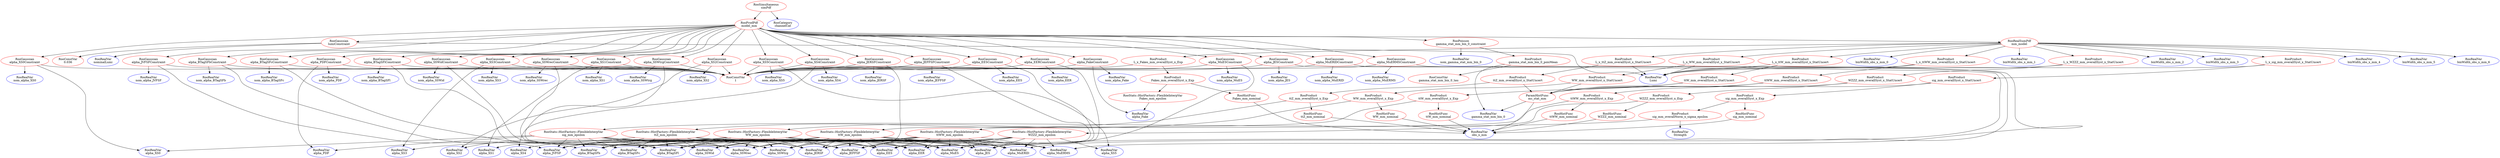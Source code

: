digraph simPdf{
"simPdf" [ color=red, label="RooSimultaneous
simPdf"];
"model_mm" [ color=red, label="RooProdPdf
model_mm"];
"lumiConstraint" [ color=red, label="RooGaussian
lumiConstraint"];
"0.036" [ color=red, label="RooConstVar
0.036"];
"Lumi" [ color=blue, label="RooRealVar
Lumi"];
"nominalLumi" [ color=blue, label="RooRealVar
nominalLumi"];
"alpha_XS0Constraint" [ color=red, label="RooGaussian
alpha_XS0Constraint"];
"1" [ color=red, label="RooConstVar
1"];
"alpha_XS0" [ color=blue, label="RooRealVar
alpha_XS0"];
"nom_alpha_XS0" [ color=blue, label="RooRealVar
nom_alpha_XS0"];
"alpha_JVFSFConstraint" [ color=red, label="RooGaussian
alpha_JVFSFConstraint"];
"alpha_JVFSF" [ color=blue, label="RooRealVar
alpha_JVFSF"];
"nom_alpha_JVFSF" [ color=blue, label="RooRealVar
nom_alpha_JVFSF"];
"alpha_BTagSFbConstraint" [ color=red, label="RooGaussian
alpha_BTagSFbConstraint"];
"alpha_BTagSFb" [ color=blue, label="RooRealVar
alpha_BTagSFb"];
"nom_alpha_BTagSFb" [ color=blue, label="RooRealVar
nom_alpha_BTagSFb"];
"alpha_BTagSFcConstraint" [ color=red, label="RooGaussian
alpha_BTagSFcConstraint"];
"alpha_BTagSFc" [ color=blue, label="RooRealVar
alpha_BTagSFc"];
"nom_alpha_BTagSFc" [ color=blue, label="RooRealVar
nom_alpha_BTagSFc"];
"alpha_BTagSFlConstraint" [ color=red, label="RooGaussian
alpha_BTagSFlConstraint"];
"alpha_BTagSFl" [ color=blue, label="RooRealVar
alpha_BTagSFl"];
"nom_alpha_BTagSFl" [ color=blue, label="RooRealVar
nom_alpha_BTagSFl"];
"alpha_SSWidConstraint" [ color=red, label="RooGaussian
alpha_SSWidConstraint"];
"alpha_SSWid" [ color=blue, label="RooRealVar
alpha_SSWid"];
"nom_alpha_SSWid" [ color=blue, label="RooRealVar
nom_alpha_SSWid"];
"alpha_SSWrecConstraint" [ color=red, label="RooGaussian
alpha_SSWrecConstraint"];
"alpha_SSWrec" [ color=blue, label="RooRealVar
alpha_SSWrec"];
"nom_alpha_SSWrec" [ color=blue, label="RooRealVar
nom_alpha_SSWrec"];
"alpha_SSWtrgConstraint" [ color=red, label="RooGaussian
alpha_SSWtrgConstraint"];
"alpha_SSWtrg" [ color=blue, label="RooRealVar
alpha_SSWtrg"];
"nom_alpha_SSWtrg" [ color=blue, label="RooRealVar
nom_alpha_SSWtrg"];
"alpha_JERSFConstraint" [ color=red, label="RooGaussian
alpha_JERSFConstraint"];
"alpha_JERSF" [ color=blue, label="RooRealVar
alpha_JERSF"];
"nom_alpha_JERSF" [ color=blue, label="RooRealVar
nom_alpha_JERSF"];
"alpha_JEFFSFConstraint" [ color=red, label="RooGaussian
alpha_JEFFSFConstraint"];
"alpha_JEFFSF" [ color=blue, label="RooRealVar
alpha_JEFFSF"];
"nom_alpha_JEFFSF" [ color=blue, label="RooRealVar
nom_alpha_JEFFSF"];
"alpha_EESConstraint" [ color=red, label="RooGaussian
alpha_EESConstraint"];
"alpha_EES" [ color=blue, label="RooRealVar
alpha_EES"];
"nom_alpha_EES" [ color=blue, label="RooRealVar
nom_alpha_EES"];
"alpha_EERConstraint" [ color=red, label="RooGaussian
alpha_EERConstraint"];
"alpha_EER" [ color=blue, label="RooRealVar
alpha_EER"];
"nom_alpha_EER" [ color=blue, label="RooRealVar
nom_alpha_EER"];
"alpha_MuESConstraint" [ color=red, label="RooGaussian
alpha_MuESConstraint"];
"alpha_MuES" [ color=blue, label="RooRealVar
alpha_MuES"];
"nom_alpha_MuES" [ color=blue, label="RooRealVar
nom_alpha_MuES"];
"alpha_JESConstraint" [ color=red, label="RooGaussian
alpha_JESConstraint"];
"alpha_JES" [ color=blue, label="RooRealVar
alpha_JES"];
"nom_alpha_JES" [ color=blue, label="RooRealVar
nom_alpha_JES"];
"alpha_MuERIDConstraint" [ color=red, label="RooGaussian
alpha_MuERIDConstraint"];
"alpha_MuERID" [ color=blue, label="RooRealVar
alpha_MuERID"];
"nom_alpha_MuERID" [ color=blue, label="RooRealVar
nom_alpha_MuERID"];
"alpha_MuERMSConstraint" [ color=red, label="RooGaussian
alpha_MuERMSConstraint"];
"alpha_MuERMS" [ color=blue, label="RooRealVar
alpha_MuERMS"];
"nom_alpha_MuERMS" [ color=blue, label="RooRealVar
nom_alpha_MuERMS"];
"alpha_PDFConstraint" [ color=red, label="RooGaussian
alpha_PDFConstraint"];
"alpha_PDF" [ color=blue, label="RooRealVar
alpha_PDF"];
"nom_alpha_PDF" [ color=blue, label="RooRealVar
nom_alpha_PDF"];
"alpha_FakeConstraint" [ color=red, label="RooGaussian
alpha_FakeConstraint"];
"alpha_Fake" [ color=blue, label="RooRealVar
alpha_Fake"];
"nom_alpha_Fake" [ color=blue, label="RooRealVar
nom_alpha_Fake"];
"alpha_XS5Constraint" [ color=red, label="RooGaussian
alpha_XS5Constraint"];
"alpha_XS5" [ color=blue, label="RooRealVar
alpha_XS5"];
"nom_alpha_XS5" [ color=blue, label="RooRealVar
nom_alpha_XS5"];
"alpha_XS3Constraint" [ color=red, label="RooGaussian
alpha_XS3Constraint"];
"alpha_XS3" [ color=blue, label="RooRealVar
alpha_XS3"];
"nom_alpha_XS3" [ color=blue, label="RooRealVar
nom_alpha_XS3"];
"alpha_XS1Constraint" [ color=red, label="RooGaussian
alpha_XS1Constraint"];
"alpha_XS1" [ color=blue, label="RooRealVar
alpha_XS1"];
"nom_alpha_XS1" [ color=blue, label="RooRealVar
nom_alpha_XS1"];
"alpha_XS2Constraint" [ color=red, label="RooGaussian
alpha_XS2Constraint"];
"alpha_XS2" [ color=blue, label="RooRealVar
alpha_XS2"];
"nom_alpha_XS2" [ color=blue, label="RooRealVar
nom_alpha_XS2"];
"alpha_XS4Constraint" [ color=red, label="RooGaussian
alpha_XS4Constraint"];
"alpha_XS4" [ color=blue, label="RooRealVar
alpha_XS4"];
"nom_alpha_XS4" [ color=blue, label="RooRealVar
nom_alpha_XS4"];
"gamma_stat_mm_bin_0_constraint" [ color=red, label="RooPoisson
gamma_stat_mm_bin_0_constraint"];
"gamma_stat_mm_bin_0_poisMean" [ color=red, label="RooProduct
gamma_stat_mm_bin_0_poisMean"];
"gamma_stat_mm_bin_0_tau" [ color=red, label="RooConstVar
gamma_stat_mm_bin_0_tau"];
"gamma_stat_mm_bin_0" [ color=blue, label="RooRealVar
gamma_stat_mm_bin_0"];
"nom_gamma_stat_mm_bin_0" [ color=blue, label="RooRealVar
nom_gamma_stat_mm_bin_0"];
"mm_model" [ color=red, label="RooRealSumPdf
mm_model"];
"L_x_sig_mm_overallSyst_x_StatUncert" [ color=red, label="RooProduct
L_x_sig_mm_overallSyst_x_StatUncert"];
"sig_mm_overallSyst_x_StatUncert" [ color=red, label="RooProduct
sig_mm_overallSyst_x_StatUncert"];
"mc_stat_mm" [ color=red, label="ParamHistFunc
mc_stat_mm"];
"obs_x_mm" [ color=blue, label="RooRealVar
obs_x_mm"];
"sig_mm_overallSyst_x_Exp" [ color=red, label="RooProduct
sig_mm_overallSyst_x_Exp"];
"sig_mm_nominal" [ color=red, label="RooHistFunc
sig_mm_nominal"];
"sig_mm_overallNorm_x_sigma_epsilon" [ color=red, label="RooProduct
sig_mm_overallNorm_x_sigma_epsilon"];
"Strength" [ color=blue, label="RooRealVar
Strength"];
"sig_mm_epsilon" [ color=red, label="RooStats::HistFactory::FlexibleInterpVar
sig_mm_epsilon"];
"binWidth_obs_x_mm_0" [ color=blue, label="RooRealVar
binWidth_obs_x_mm_0"];
"L_x_Fakes_mm_overallSyst_x_Exp" [ color=red, label="RooProduct
L_x_Fakes_mm_overallSyst_x_Exp"];
"Fakes_mm_overallSyst_x_Exp" [ color=red, label="RooProduct
Fakes_mm_overallSyst_x_Exp"];
"Fakes_mm_nominal" [ color=red, label="RooHistFunc
Fakes_mm_nominal"];
"Fakes_mm_epsilon" [ color=red, label="RooStats::HistFactory::FlexibleInterpVar
Fakes_mm_epsilon"];
"binWidth_obs_x_mm_1" [ color=blue, label="RooRealVar
binWidth_obs_x_mm_1"];
"L_x_WZZZ_mm_overallSyst_x_StatUncert" [ color=red, label="RooProduct
L_x_WZZZ_mm_overallSyst_x_StatUncert"];
"WZZZ_mm_overallSyst_x_StatUncert" [ color=red, label="RooProduct
WZZZ_mm_overallSyst_x_StatUncert"];
"WZZZ_mm_overallSyst_x_Exp" [ color=red, label="RooProduct
WZZZ_mm_overallSyst_x_Exp"];
"WZZZ_mm_nominal" [ color=red, label="RooHistFunc
WZZZ_mm_nominal"];
"WZZZ_mm_epsilon" [ color=red, label="RooStats::HistFactory::FlexibleInterpVar
WZZZ_mm_epsilon"];
"binWidth_obs_x_mm_2" [ color=blue, label="RooRealVar
binWidth_obs_x_mm_2"];
"L_x_WW_mm_overallSyst_x_StatUncert" [ color=red, label="RooProduct
L_x_WW_mm_overallSyst_x_StatUncert"];
"WW_mm_overallSyst_x_StatUncert" [ color=red, label="RooProduct
WW_mm_overallSyst_x_StatUncert"];
"WW_mm_overallSyst_x_Exp" [ color=red, label="RooProduct
WW_mm_overallSyst_x_Exp"];
"WW_mm_nominal" [ color=red, label="RooHistFunc
WW_mm_nominal"];
"WW_mm_epsilon" [ color=red, label="RooStats::HistFactory::FlexibleInterpVar
WW_mm_epsilon"];
"binWidth_obs_x_mm_3" [ color=blue, label="RooRealVar
binWidth_obs_x_mm_3"];
"L_x_ttW_mm_overallSyst_x_StatUncert" [ color=red, label="RooProduct
L_x_ttW_mm_overallSyst_x_StatUncert"];
"ttW_mm_overallSyst_x_StatUncert" [ color=red, label="RooProduct
ttW_mm_overallSyst_x_StatUncert"];
"ttW_mm_overallSyst_x_Exp" [ color=red, label="RooProduct
ttW_mm_overallSyst_x_Exp"];
"ttW_mm_nominal" [ color=red, label="RooHistFunc
ttW_mm_nominal"];
"ttW_mm_epsilon" [ color=red, label="RooStats::HistFactory::FlexibleInterpVar
ttW_mm_epsilon"];
"binWidth_obs_x_mm_4" [ color=blue, label="RooRealVar
binWidth_obs_x_mm_4"];
"L_x_ttZ_mm_overallSyst_x_StatUncert" [ color=red, label="RooProduct
L_x_ttZ_mm_overallSyst_x_StatUncert"];
"ttZ_mm_overallSyst_x_StatUncert" [ color=red, label="RooProduct
ttZ_mm_overallSyst_x_StatUncert"];
"ttZ_mm_overallSyst_x_Exp" [ color=red, label="RooProduct
ttZ_mm_overallSyst_x_Exp"];
"ttZ_mm_nominal" [ color=red, label="RooHistFunc
ttZ_mm_nominal"];
"ttZ_mm_epsilon" [ color=red, label="RooStats::HistFactory::FlexibleInterpVar
ttZ_mm_epsilon"];
"binWidth_obs_x_mm_5" [ color=blue, label="RooRealVar
binWidth_obs_x_mm_5"];
"L_x_ttWW_mm_overallSyst_x_StatUncert" [ color=red, label="RooProduct
L_x_ttWW_mm_overallSyst_x_StatUncert"];
"ttWW_mm_overallSyst_x_StatUncert" [ color=red, label="RooProduct
ttWW_mm_overallSyst_x_StatUncert"];
"ttWW_mm_overallSyst_x_Exp" [ color=red, label="RooProduct
ttWW_mm_overallSyst_x_Exp"];
"ttWW_mm_nominal" [ color=red, label="RooHistFunc
ttWW_mm_nominal"];
"ttWW_mm_epsilon" [ color=red, label="RooStats::HistFactory::FlexibleInterpVar
ttWW_mm_epsilon"];
"binWidth_obs_x_mm_6" [ color=blue, label="RooRealVar
binWidth_obs_x_mm_6"];
"channelCat" [ color=blue, label="RooCategory
channelCat"];
"simPdf" -> "channelCat";
"simPdf" -> "model_mm";
"model_mm" -> "lumiConstraint";
"model_mm" -> "gamma_stat_mm_bin_0_constraint";
"model_mm" -> "alpha_XS0Constraint";
"model_mm" -> "alpha_JVFSFConstraint";
"model_mm" -> "alpha_XS5Constraint";
"model_mm" -> "alpha_BTagSFbConstraint";
"model_mm" -> "alpha_XS3Constraint";
"model_mm" -> "alpha_BTagSFcConstraint";
"model_mm" -> "alpha_XS1Constraint";
"model_mm" -> "alpha_BTagSFlConstraint";
"model_mm" -> "alpha_XS2Constraint";
"model_mm" -> "alpha_SSWidConstraint";
"model_mm" -> "alpha_XS4Constraint";
"model_mm" -> "alpha_SSWrecConstraint";
"model_mm" -> "alpha_SSWtrgConstraint";
"model_mm" -> "alpha_JERSFConstraint";
"model_mm" -> "alpha_JEFFSFConstraint";
"model_mm" -> "alpha_EESConstraint";
"model_mm" -> "alpha_EERConstraint";
"model_mm" -> "alpha_MuESConstraint";
"model_mm" -> "alpha_JESConstraint";
"model_mm" -> "alpha_MuERIDConstraint";
"model_mm" -> "alpha_MuERMSConstraint";
"model_mm" -> "mm_model";
"model_mm" -> "alpha_FakeConstraint";
"model_mm" -> "alpha_PDFConstraint";
"lumiConstraint" -> "nominalLumi";
"lumiConstraint" -> "0.036";
"lumiConstraint" -> "Lumi";
"L_x_sig_mm_overallSyst_x_StatUncert" -> "Lumi";
"L_x_sig_mm_overallSyst_x_StatUncert" -> "sig_mm_overallSyst_x_StatUncert";
"sig_mm_overallSyst_x_StatUncert" -> "mc_stat_mm";
"sig_mm_overallSyst_x_StatUncert" -> "sig_mm_overallSyst_x_Exp";
"mc_stat_mm" -> "gamma_stat_mm_bin_0";
"mc_stat_mm" -> "obs_x_mm";
"gamma_stat_mm_bin_0_poisMean" -> "gamma_stat_mm_bin_0";
"gamma_stat_mm_bin_0_poisMean" -> "gamma_stat_mm_bin_0_tau";
"gamma_stat_mm_bin_0_constraint" -> "gamma_stat_mm_bin_0_poisMean";
"gamma_stat_mm_bin_0_constraint" -> "nom_gamma_stat_mm_bin_0";
"sig_mm_nominal" -> "obs_x_mm";
"sig_mm_overallSyst_x_Exp" -> "sig_mm_nominal";
"sig_mm_overallSyst_x_Exp" -> "sig_mm_overallNorm_x_sigma_epsilon";
"sig_mm_overallNorm_x_sigma_epsilon" -> "Strength";
"sig_mm_overallNorm_x_sigma_epsilon" -> "sig_mm_epsilon";
"sig_mm_epsilon" -> "alpha_XS0";
"sig_mm_epsilon" -> "alpha_JVFSF";
"sig_mm_epsilon" -> "alpha_BTagSFb";
"sig_mm_epsilon" -> "alpha_BTagSFc";
"sig_mm_epsilon" -> "alpha_BTagSFl";
"sig_mm_epsilon" -> "alpha_SSWid";
"sig_mm_epsilon" -> "alpha_SSWrec";
"sig_mm_epsilon" -> "alpha_SSWtrg";
"sig_mm_epsilon" -> "alpha_JERSF";
"sig_mm_epsilon" -> "alpha_JEFFSF";
"sig_mm_epsilon" -> "alpha_EES";
"sig_mm_epsilon" -> "alpha_EER";
"sig_mm_epsilon" -> "alpha_MuES";
"sig_mm_epsilon" -> "alpha_JES";
"sig_mm_epsilon" -> "alpha_MuERID";
"sig_mm_epsilon" -> "alpha_MuERMS";
"sig_mm_epsilon" -> "alpha_PDF";
"alpha_XS0Constraint" -> "alpha_XS0";
"alpha_XS0Constraint" -> "1";
"alpha_XS0Constraint" -> "nom_alpha_XS0";
"alpha_JVFSFConstraint" -> "1";
"alpha_JVFSFConstraint" -> "alpha_JVFSF";
"alpha_JVFSFConstraint" -> "nom_alpha_JVFSF";
"WZZZ_mm_epsilon" -> "alpha_JVFSF";
"WZZZ_mm_epsilon" -> "alpha_XS5";
"WZZZ_mm_epsilon" -> "alpha_BTagSFb";
"WZZZ_mm_epsilon" -> "alpha_BTagSFc";
"WZZZ_mm_epsilon" -> "alpha_BTagSFl";
"WZZZ_mm_epsilon" -> "alpha_SSWid";
"WZZZ_mm_epsilon" -> "alpha_SSWrec";
"WZZZ_mm_epsilon" -> "alpha_SSWtrg";
"WZZZ_mm_epsilon" -> "alpha_JERSF";
"WZZZ_mm_epsilon" -> "alpha_JEFFSF";
"WZZZ_mm_epsilon" -> "alpha_EES";
"WZZZ_mm_epsilon" -> "alpha_EER";
"WZZZ_mm_epsilon" -> "alpha_MuES";
"WZZZ_mm_epsilon" -> "alpha_JES";
"WZZZ_mm_epsilon" -> "alpha_MuERID";
"WZZZ_mm_epsilon" -> "alpha_MuERMS";
"alpha_XS5Constraint" -> "1";
"alpha_XS5Constraint" -> "alpha_XS5";
"alpha_XS5Constraint" -> "nom_alpha_XS5";
"alpha_BTagSFbConstraint" -> "1";
"alpha_BTagSFbConstraint" -> "alpha_BTagSFb";
"alpha_BTagSFbConstraint" -> "nom_alpha_BTagSFb";
"WW_mm_epsilon" -> "alpha_JVFSF";
"WW_mm_epsilon" -> "alpha_BTagSFb";
"WW_mm_epsilon" -> "alpha_XS3";
"WW_mm_epsilon" -> "alpha_BTagSFc";
"WW_mm_epsilon" -> "alpha_BTagSFl";
"WW_mm_epsilon" -> "alpha_SSWid";
"WW_mm_epsilon" -> "alpha_SSWrec";
"WW_mm_epsilon" -> "alpha_SSWtrg";
"WW_mm_epsilon" -> "alpha_JERSF";
"WW_mm_epsilon" -> "alpha_JEFFSF";
"WW_mm_epsilon" -> "alpha_EES";
"WW_mm_epsilon" -> "alpha_EER";
"WW_mm_epsilon" -> "alpha_MuES";
"WW_mm_epsilon" -> "alpha_JES";
"WW_mm_epsilon" -> "alpha_MuERID";
"WW_mm_epsilon" -> "alpha_MuERMS";
"alpha_XS3Constraint" -> "1";
"alpha_XS3Constraint" -> "alpha_XS3";
"alpha_XS3Constraint" -> "nom_alpha_XS3";
"alpha_BTagSFcConstraint" -> "1";
"alpha_BTagSFcConstraint" -> "alpha_BTagSFc";
"alpha_BTagSFcConstraint" -> "nom_alpha_BTagSFc";
"ttW_mm_epsilon" -> "alpha_JVFSF";
"ttW_mm_epsilon" -> "alpha_BTagSFb";
"ttW_mm_epsilon" -> "alpha_BTagSFc";
"ttW_mm_epsilon" -> "alpha_XS1";
"ttW_mm_epsilon" -> "alpha_BTagSFl";
"ttW_mm_epsilon" -> "alpha_SSWid";
"ttW_mm_epsilon" -> "alpha_SSWrec";
"ttW_mm_epsilon" -> "alpha_SSWtrg";
"ttW_mm_epsilon" -> "alpha_JERSF";
"ttW_mm_epsilon" -> "alpha_JEFFSF";
"ttW_mm_epsilon" -> "alpha_EES";
"ttW_mm_epsilon" -> "alpha_EER";
"ttW_mm_epsilon" -> "alpha_MuES";
"ttW_mm_epsilon" -> "alpha_JES";
"ttW_mm_epsilon" -> "alpha_MuERID";
"ttW_mm_epsilon" -> "alpha_MuERMS";
"alpha_XS1Constraint" -> "1";
"alpha_XS1Constraint" -> "alpha_XS1";
"alpha_XS1Constraint" -> "nom_alpha_XS1";
"alpha_BTagSFlConstraint" -> "1";
"alpha_BTagSFlConstraint" -> "alpha_BTagSFl";
"alpha_BTagSFlConstraint" -> "nom_alpha_BTagSFl";
"ttZ_mm_epsilon" -> "alpha_JVFSF";
"ttZ_mm_epsilon" -> "alpha_BTagSFb";
"ttZ_mm_epsilon" -> "alpha_BTagSFc";
"ttZ_mm_epsilon" -> "alpha_BTagSFl";
"ttZ_mm_epsilon" -> "alpha_XS2";
"ttZ_mm_epsilon" -> "alpha_SSWid";
"ttZ_mm_epsilon" -> "alpha_SSWrec";
"ttZ_mm_epsilon" -> "alpha_SSWtrg";
"ttZ_mm_epsilon" -> "alpha_JERSF";
"ttZ_mm_epsilon" -> "alpha_JEFFSF";
"ttZ_mm_epsilon" -> "alpha_EES";
"ttZ_mm_epsilon" -> "alpha_EER";
"ttZ_mm_epsilon" -> "alpha_MuES";
"ttZ_mm_epsilon" -> "alpha_JES";
"ttZ_mm_epsilon" -> "alpha_MuERID";
"ttZ_mm_epsilon" -> "alpha_MuERMS";
"alpha_XS2Constraint" -> "1";
"alpha_XS2Constraint" -> "alpha_XS2";
"alpha_XS2Constraint" -> "nom_alpha_XS2";
"alpha_SSWidConstraint" -> "1";
"alpha_SSWidConstraint" -> "alpha_SSWid";
"alpha_SSWidConstraint" -> "nom_alpha_SSWid";
"ttWW_mm_epsilon" -> "alpha_JVFSF";
"ttWW_mm_epsilon" -> "alpha_BTagSFb";
"ttWW_mm_epsilon" -> "alpha_BTagSFc";
"ttWW_mm_epsilon" -> "alpha_BTagSFl";
"ttWW_mm_epsilon" -> "alpha_SSWid";
"ttWW_mm_epsilon" -> "alpha_XS4";
"ttWW_mm_epsilon" -> "alpha_SSWrec";
"ttWW_mm_epsilon" -> "alpha_SSWtrg";
"ttWW_mm_epsilon" -> "alpha_JERSF";
"ttWW_mm_epsilon" -> "alpha_JEFFSF";
"ttWW_mm_epsilon" -> "alpha_EES";
"ttWW_mm_epsilon" -> "alpha_EER";
"ttWW_mm_epsilon" -> "alpha_MuES";
"ttWW_mm_epsilon" -> "alpha_JES";
"ttWW_mm_epsilon" -> "alpha_MuERID";
"ttWW_mm_epsilon" -> "alpha_MuERMS";
"alpha_XS4Constraint" -> "1";
"alpha_XS4Constraint" -> "alpha_XS4";
"alpha_XS4Constraint" -> "nom_alpha_XS4";
"alpha_SSWrecConstraint" -> "1";
"alpha_SSWrecConstraint" -> "alpha_SSWrec";
"alpha_SSWrecConstraint" -> "nom_alpha_SSWrec";
"alpha_SSWtrgConstraint" -> "1";
"alpha_SSWtrgConstraint" -> "alpha_SSWtrg";
"alpha_SSWtrgConstraint" -> "nom_alpha_SSWtrg";
"alpha_JERSFConstraint" -> "1";
"alpha_JERSFConstraint" -> "alpha_JERSF";
"alpha_JERSFConstraint" -> "nom_alpha_JERSF";
"alpha_JEFFSFConstraint" -> "1";
"alpha_JEFFSFConstraint" -> "alpha_JEFFSF";
"alpha_JEFFSFConstraint" -> "nom_alpha_JEFFSF";
"alpha_EESConstraint" -> "1";
"alpha_EESConstraint" -> "alpha_EES";
"alpha_EESConstraint" -> "nom_alpha_EES";
"alpha_EERConstraint" -> "1";
"alpha_EERConstraint" -> "alpha_EER";
"alpha_EERConstraint" -> "nom_alpha_EER";
"alpha_MuESConstraint" -> "1";
"alpha_MuESConstraint" -> "alpha_MuES";
"alpha_MuESConstraint" -> "nom_alpha_MuES";
"alpha_JESConstraint" -> "1";
"alpha_JESConstraint" -> "alpha_JES";
"alpha_JESConstraint" -> "nom_alpha_JES";
"alpha_MuERIDConstraint" -> "1";
"alpha_MuERIDConstraint" -> "alpha_MuERID";
"alpha_MuERIDConstraint" -> "nom_alpha_MuERID";
"alpha_MuERMSConstraint" -> "1";
"alpha_MuERMSConstraint" -> "alpha_MuERMS";
"alpha_MuERMSConstraint" -> "nom_alpha_MuERMS";
"ttWW_mm_overallSyst_x_Exp" -> "ttWW_mm_epsilon";
"ttWW_mm_overallSyst_x_Exp" -> "ttWW_mm_nominal";
"ttWW_mm_nominal" -> "obs_x_mm";
"ttWW_mm_overallSyst_x_StatUncert" -> "mc_stat_mm";
"ttWW_mm_overallSyst_x_StatUncert" -> "ttWW_mm_overallSyst_x_Exp";
"L_x_ttWW_mm_overallSyst_x_StatUncert" -> "Lumi";
"L_x_ttWW_mm_overallSyst_x_StatUncert" -> "ttWW_mm_overallSyst_x_StatUncert";
"mm_model" -> "L_x_sig_mm_overallSyst_x_StatUncert";
"mm_model" -> "L_x_ttWW_mm_overallSyst_x_StatUncert";
"mm_model" -> "binWidth_obs_x_mm_0";
"mm_model" -> "L_x_Fakes_mm_overallSyst_x_Exp";
"mm_model" -> "binWidth_obs_x_mm_1";
"mm_model" -> "L_x_WZZZ_mm_overallSyst_x_StatUncert";
"mm_model" -> "binWidth_obs_x_mm_2";
"mm_model" -> "L_x_WW_mm_overallSyst_x_StatUncert";
"mm_model" -> "binWidth_obs_x_mm_3";
"mm_model" -> "L_x_ttW_mm_overallSyst_x_StatUncert";
"mm_model" -> "binWidth_obs_x_mm_4";
"mm_model" -> "L_x_ttZ_mm_overallSyst_x_StatUncert";
"mm_model" -> "binWidth_obs_x_mm_5";
"mm_model" -> "binWidth_obs_x_mm_6";
"L_x_Fakes_mm_overallSyst_x_Exp" -> "1";
"L_x_Fakes_mm_overallSyst_x_Exp" -> "Fakes_mm_overallSyst_x_Exp";
"Fakes_mm_overallSyst_x_Exp" -> "Fakes_mm_nominal";
"Fakes_mm_overallSyst_x_Exp" -> "Fakes_mm_epsilon";
"Fakes_mm_nominal" -> "obs_x_mm";
"Fakes_mm_epsilon" -> "alpha_Fake";
"alpha_FakeConstraint" -> "1";
"alpha_FakeConstraint" -> "alpha_Fake";
"alpha_FakeConstraint" -> "nom_alpha_Fake";
"L_x_WZZZ_mm_overallSyst_x_StatUncert" -> "Lumi";
"L_x_WZZZ_mm_overallSyst_x_StatUncert" -> "WZZZ_mm_overallSyst_x_StatUncert";
"WZZZ_mm_overallSyst_x_StatUncert" -> "mc_stat_mm";
"WZZZ_mm_overallSyst_x_StatUncert" -> "WZZZ_mm_overallSyst_x_Exp";
"WZZZ_mm_overallSyst_x_Exp" -> "WZZZ_mm_epsilon";
"WZZZ_mm_overallSyst_x_Exp" -> "WZZZ_mm_nominal";
"WZZZ_mm_nominal" -> "obs_x_mm";
"L_x_WW_mm_overallSyst_x_StatUncert" -> "Lumi";
"L_x_WW_mm_overallSyst_x_StatUncert" -> "WW_mm_overallSyst_x_StatUncert";
"WW_mm_overallSyst_x_StatUncert" -> "mc_stat_mm";
"WW_mm_overallSyst_x_StatUncert" -> "WW_mm_overallSyst_x_Exp";
"WW_mm_overallSyst_x_Exp" -> "WW_mm_epsilon";
"WW_mm_overallSyst_x_Exp" -> "WW_mm_nominal";
"WW_mm_nominal" -> "obs_x_mm";
"L_x_ttW_mm_overallSyst_x_StatUncert" -> "Lumi";
"L_x_ttW_mm_overallSyst_x_StatUncert" -> "ttW_mm_overallSyst_x_StatUncert";
"ttW_mm_overallSyst_x_StatUncert" -> "mc_stat_mm";
"ttW_mm_overallSyst_x_StatUncert" -> "ttW_mm_overallSyst_x_Exp";
"ttW_mm_overallSyst_x_Exp" -> "ttW_mm_epsilon";
"ttW_mm_overallSyst_x_Exp" -> "ttW_mm_nominal";
"ttW_mm_nominal" -> "obs_x_mm";
"L_x_ttZ_mm_overallSyst_x_StatUncert" -> "Lumi";
"L_x_ttZ_mm_overallSyst_x_StatUncert" -> "ttZ_mm_overallSyst_x_StatUncert";
"ttZ_mm_overallSyst_x_StatUncert" -> "mc_stat_mm";
"ttZ_mm_overallSyst_x_StatUncert" -> "ttZ_mm_overallSyst_x_Exp";
"ttZ_mm_overallSyst_x_Exp" -> "ttZ_mm_epsilon";
"ttZ_mm_overallSyst_x_Exp" -> "ttZ_mm_nominal";
"ttZ_mm_nominal" -> "obs_x_mm";
"alpha_PDFConstraint" -> "1";
"alpha_PDFConstraint" -> "alpha_PDF";
"alpha_PDFConstraint" -> "nom_alpha_PDF";
}
